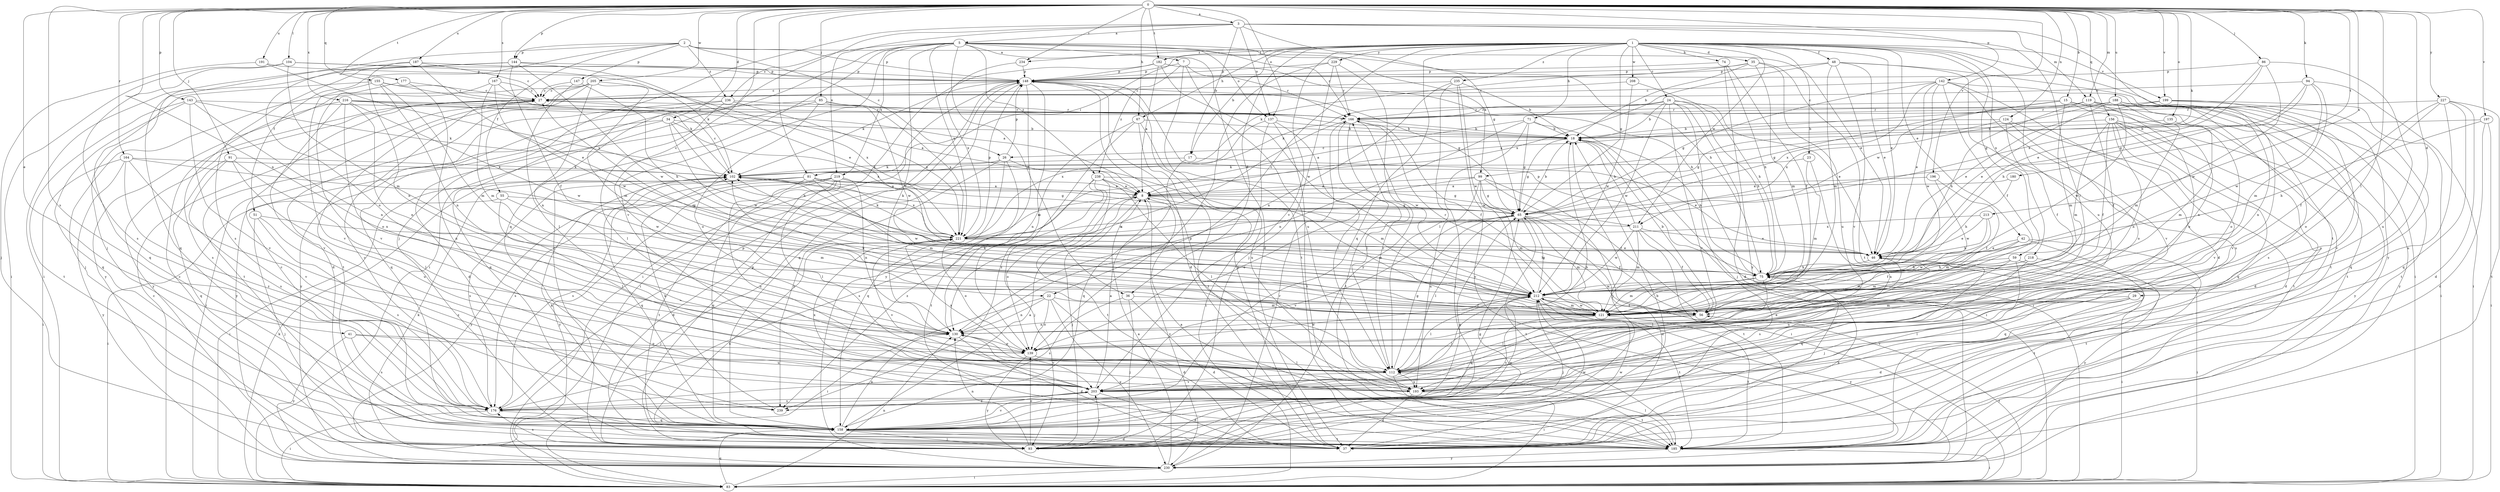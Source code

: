 strict digraph  {
0;
1;
2;
3;
5;
7;
8;
15;
17;
18;
22;
23;
24;
26;
27;
29;
34;
35;
36;
37;
41;
42;
46;
48;
51;
55;
56;
59;
65;
67;
71;
74;
75;
81;
83;
85;
86;
91;
93;
94;
99;
102;
104;
112;
119;
121;
124;
130;
135;
137;
139;
142;
143;
144;
147;
148;
155;
156;
158;
164;
166;
167;
176;
177;
180;
182;
185;
187;
188;
191;
193;
196;
197;
199;
203;
205;
208;
211;
212;
213;
216;
218;
219;
221;
227;
229;
230;
234;
235;
236;
238;
239;
0 -> 3  [label=a];
0 -> 15  [label=b];
0 -> 22  [label=c];
0 -> 29  [label=d];
0 -> 34  [label=d];
0 -> 41  [label=e];
0 -> 67  [label=h];
0 -> 81  [label=i];
0 -> 85  [label=j];
0 -> 86  [label=j];
0 -> 91  [label=j];
0 -> 94  [label=k];
0 -> 99  [label=k];
0 -> 104  [label=l];
0 -> 112  [label=l];
0 -> 119  [label=m];
0 -> 124  [label=n];
0 -> 130  [label=n];
0 -> 135  [label=o];
0 -> 137  [label=o];
0 -> 142  [label=p];
0 -> 143  [label=p];
0 -> 144  [label=p];
0 -> 155  [label=q];
0 -> 156  [label=q];
0 -> 164  [label=r];
0 -> 167  [label=s];
0 -> 176  [label=s];
0 -> 177  [label=t];
0 -> 180  [label=t];
0 -> 182  [label=t];
0 -> 187  [label=u];
0 -> 188  [label=u];
0 -> 191  [label=u];
0 -> 196  [label=v];
0 -> 197  [label=v];
0 -> 199  [label=v];
0 -> 205  [label=w];
0 -> 213  [label=x];
0 -> 216  [label=x];
0 -> 227  [label=y];
0 -> 234  [label=z];
1 -> 17  [label=b];
1 -> 22  [label=c];
1 -> 23  [label=c];
1 -> 24  [label=c];
1 -> 35  [label=d];
1 -> 36  [label=d];
1 -> 42  [label=e];
1 -> 46  [label=e];
1 -> 48  [label=f];
1 -> 59  [label=g];
1 -> 65  [label=g];
1 -> 67  [label=h];
1 -> 71  [label=h];
1 -> 74  [label=h];
1 -> 81  [label=i];
1 -> 158  [label=q];
1 -> 182  [label=t];
1 -> 193  [label=u];
1 -> 199  [label=v];
1 -> 203  [label=v];
1 -> 208  [label=w];
1 -> 211  [label=w];
1 -> 218  [label=x];
1 -> 229  [label=y];
1 -> 230  [label=y];
1 -> 234  [label=z];
1 -> 235  [label=z];
2 -> 26  [label=c];
2 -> 51  [label=f];
2 -> 55  [label=f];
2 -> 93  [label=j];
2 -> 99  [label=k];
2 -> 144  [label=p];
2 -> 147  [label=p];
2 -> 148  [label=p];
2 -> 236  [label=z];
3 -> 5  [label=a];
3 -> 17  [label=b];
3 -> 65  [label=g];
3 -> 93  [label=j];
3 -> 112  [label=l];
3 -> 119  [label=m];
3 -> 137  [label=o];
3 -> 158  [label=q];
3 -> 185  [label=t];
3 -> 219  [label=x];
5 -> 7  [label=a];
5 -> 36  [label=d];
5 -> 37  [label=d];
5 -> 46  [label=e];
5 -> 75  [label=h];
5 -> 83  [label=i];
5 -> 93  [label=j];
5 -> 130  [label=n];
5 -> 137  [label=o];
5 -> 166  [label=r];
5 -> 203  [label=v];
5 -> 219  [label=x];
5 -> 221  [label=x];
5 -> 236  [label=z];
5 -> 238  [label=z];
7 -> 148  [label=p];
7 -> 166  [label=r];
7 -> 185  [label=t];
7 -> 193  [label=u];
7 -> 238  [label=z];
8 -> 65  [label=g];
8 -> 93  [label=j];
8 -> 121  [label=m];
8 -> 139  [label=o];
8 -> 211  [label=w];
8 -> 221  [label=x];
8 -> 230  [label=y];
15 -> 65  [label=g];
15 -> 121  [label=m];
15 -> 130  [label=n];
15 -> 139  [label=o];
15 -> 166  [label=r];
15 -> 176  [label=s];
15 -> 211  [label=w];
17 -> 46  [label=e];
17 -> 102  [label=k];
17 -> 158  [label=q];
18 -> 26  [label=c];
18 -> 65  [label=g];
18 -> 83  [label=i];
18 -> 93  [label=j];
22 -> 37  [label=d];
22 -> 83  [label=i];
22 -> 121  [label=m];
22 -> 130  [label=n];
22 -> 139  [label=o];
22 -> 230  [label=y];
23 -> 102  [label=k];
23 -> 121  [label=m];
23 -> 193  [label=u];
24 -> 18  [label=b];
24 -> 37  [label=d];
24 -> 46  [label=e];
24 -> 75  [label=h];
24 -> 93  [label=j];
24 -> 102  [label=k];
24 -> 166  [label=r];
24 -> 203  [label=v];
24 -> 212  [label=w];
26 -> 102  [label=k];
26 -> 121  [label=m];
26 -> 148  [label=p];
26 -> 158  [label=q];
26 -> 185  [label=t];
26 -> 239  [label=z];
27 -> 166  [label=r];
27 -> 185  [label=t];
27 -> 230  [label=y];
29 -> 37  [label=d];
29 -> 112  [label=l];
29 -> 121  [label=m];
29 -> 203  [label=v];
34 -> 18  [label=b];
34 -> 75  [label=h];
34 -> 83  [label=i];
34 -> 212  [label=w];
34 -> 221  [label=x];
34 -> 230  [label=y];
35 -> 18  [label=b];
35 -> 102  [label=k];
35 -> 121  [label=m];
35 -> 148  [label=p];
35 -> 185  [label=t];
35 -> 193  [label=u];
36 -> 37  [label=d];
36 -> 56  [label=f];
36 -> 93  [label=j];
36 -> 176  [label=s];
37 -> 75  [label=h];
37 -> 148  [label=p];
37 -> 212  [label=w];
41 -> 139  [label=o];
41 -> 176  [label=s];
41 -> 193  [label=u];
41 -> 230  [label=y];
42 -> 46  [label=e];
42 -> 56  [label=f];
42 -> 158  [label=q];
42 -> 185  [label=t];
42 -> 212  [label=w];
46 -> 75  [label=h];
46 -> 158  [label=q];
46 -> 230  [label=y];
48 -> 37  [label=d];
48 -> 46  [label=e];
48 -> 83  [label=i];
48 -> 121  [label=m];
48 -> 148  [label=p];
48 -> 203  [label=v];
48 -> 221  [label=x];
51 -> 93  [label=j];
51 -> 176  [label=s];
51 -> 221  [label=x];
51 -> 239  [label=z];
55 -> 65  [label=g];
55 -> 83  [label=i];
55 -> 112  [label=l];
55 -> 121  [label=m];
56 -> 18  [label=b];
56 -> 27  [label=c];
56 -> 102  [label=k];
56 -> 112  [label=l];
56 -> 130  [label=n];
59 -> 75  [label=h];
59 -> 83  [label=i];
59 -> 93  [label=j];
59 -> 121  [label=m];
59 -> 193  [label=u];
65 -> 18  [label=b];
65 -> 37  [label=d];
65 -> 56  [label=f];
65 -> 112  [label=l];
65 -> 121  [label=m];
65 -> 185  [label=t];
65 -> 203  [label=v];
65 -> 221  [label=x];
67 -> 18  [label=b];
67 -> 130  [label=n];
67 -> 185  [label=t];
67 -> 193  [label=u];
67 -> 239  [label=z];
71 -> 8  [label=a];
71 -> 18  [label=b];
71 -> 65  [label=g];
71 -> 83  [label=i];
71 -> 93  [label=j];
71 -> 130  [label=n];
74 -> 56  [label=f];
74 -> 75  [label=h];
74 -> 148  [label=p];
74 -> 230  [label=y];
75 -> 18  [label=b];
75 -> 83  [label=i];
75 -> 112  [label=l];
75 -> 121  [label=m];
75 -> 148  [label=p];
75 -> 212  [label=w];
81 -> 8  [label=a];
81 -> 65  [label=g];
81 -> 121  [label=m];
81 -> 158  [label=q];
81 -> 176  [label=s];
81 -> 193  [label=u];
81 -> 221  [label=x];
81 -> 230  [label=y];
83 -> 27  [label=c];
83 -> 56  [label=f];
83 -> 102  [label=k];
83 -> 130  [label=n];
83 -> 158  [label=q];
85 -> 37  [label=d];
85 -> 139  [label=o];
85 -> 158  [label=q];
85 -> 166  [label=r];
85 -> 212  [label=w];
85 -> 221  [label=x];
86 -> 46  [label=e];
86 -> 148  [label=p];
86 -> 193  [label=u];
86 -> 212  [label=w];
86 -> 221  [label=x];
91 -> 102  [label=k];
91 -> 112  [label=l];
91 -> 158  [label=q];
91 -> 176  [label=s];
91 -> 193  [label=u];
93 -> 18  [label=b];
93 -> 27  [label=c];
93 -> 65  [label=g];
93 -> 102  [label=k];
93 -> 130  [label=n];
93 -> 139  [label=o];
93 -> 148  [label=p];
93 -> 176  [label=s];
93 -> 203  [label=v];
93 -> 212  [label=w];
94 -> 27  [label=c];
94 -> 65  [label=g];
94 -> 75  [label=h];
94 -> 83  [label=i];
94 -> 121  [label=m];
94 -> 212  [label=w];
99 -> 8  [label=a];
99 -> 56  [label=f];
99 -> 65  [label=g];
99 -> 83  [label=i];
99 -> 121  [label=m];
99 -> 139  [label=o];
99 -> 193  [label=u];
102 -> 8  [label=a];
102 -> 27  [label=c];
102 -> 83  [label=i];
102 -> 176  [label=s];
102 -> 212  [label=w];
104 -> 83  [label=i];
104 -> 102  [label=k];
104 -> 121  [label=m];
104 -> 148  [label=p];
104 -> 176  [label=s];
112 -> 46  [label=e];
112 -> 65  [label=g];
112 -> 83  [label=i];
112 -> 166  [label=r];
112 -> 193  [label=u];
112 -> 203  [label=v];
112 -> 221  [label=x];
119 -> 8  [label=a];
119 -> 56  [label=f];
119 -> 75  [label=h];
119 -> 139  [label=o];
119 -> 166  [label=r];
119 -> 185  [label=t];
119 -> 203  [label=v];
119 -> 230  [label=y];
121 -> 102  [label=k];
121 -> 112  [label=l];
121 -> 166  [label=r];
121 -> 176  [label=s];
121 -> 185  [label=t];
121 -> 212  [label=w];
124 -> 18  [label=b];
124 -> 37  [label=d];
124 -> 56  [label=f];
124 -> 65  [label=g];
124 -> 139  [label=o];
130 -> 37  [label=d];
130 -> 139  [label=o];
130 -> 203  [label=v];
135 -> 18  [label=b];
135 -> 121  [label=m];
137 -> 18  [label=b];
137 -> 83  [label=i];
137 -> 112  [label=l];
137 -> 185  [label=t];
137 -> 221  [label=x];
139 -> 112  [label=l];
139 -> 212  [label=w];
139 -> 230  [label=y];
142 -> 27  [label=c];
142 -> 46  [label=e];
142 -> 56  [label=f];
142 -> 65  [label=g];
142 -> 176  [label=s];
142 -> 185  [label=t];
142 -> 203  [label=v];
142 -> 212  [label=w];
142 -> 221  [label=x];
143 -> 102  [label=k];
143 -> 130  [label=n];
143 -> 158  [label=q];
143 -> 166  [label=r];
143 -> 185  [label=t];
143 -> 203  [label=v];
144 -> 46  [label=e];
144 -> 56  [label=f];
144 -> 83  [label=i];
144 -> 148  [label=p];
144 -> 158  [label=q];
144 -> 176  [label=s];
144 -> 212  [label=w];
147 -> 27  [label=c];
147 -> 75  [label=h];
147 -> 112  [label=l];
148 -> 27  [label=c];
148 -> 37  [label=d];
148 -> 65  [label=g];
148 -> 83  [label=i];
148 -> 102  [label=k];
148 -> 139  [label=o];
148 -> 158  [label=q];
148 -> 230  [label=y];
155 -> 8  [label=a];
155 -> 27  [label=c];
155 -> 121  [label=m];
155 -> 130  [label=n];
155 -> 158  [label=q];
155 -> 203  [label=v];
156 -> 18  [label=b];
156 -> 37  [label=d];
156 -> 56  [label=f];
156 -> 121  [label=m];
156 -> 130  [label=n];
156 -> 158  [label=q];
156 -> 185  [label=t];
156 -> 203  [label=v];
156 -> 230  [label=y];
158 -> 8  [label=a];
158 -> 27  [label=c];
158 -> 37  [label=d];
158 -> 65  [label=g];
158 -> 93  [label=j];
158 -> 102  [label=k];
158 -> 130  [label=n];
158 -> 185  [label=t];
158 -> 203  [label=v];
158 -> 212  [label=w];
164 -> 83  [label=i];
164 -> 102  [label=k];
164 -> 203  [label=v];
164 -> 212  [label=w];
164 -> 230  [label=y];
164 -> 239  [label=z];
166 -> 18  [label=b];
166 -> 56  [label=f];
166 -> 112  [label=l];
166 -> 130  [label=n];
166 -> 185  [label=t];
166 -> 212  [label=w];
167 -> 27  [label=c];
167 -> 93  [label=j];
167 -> 102  [label=k];
167 -> 121  [label=m];
167 -> 212  [label=w];
176 -> 27  [label=c];
176 -> 83  [label=i];
176 -> 148  [label=p];
176 -> 158  [label=q];
177 -> 27  [label=c];
177 -> 193  [label=u];
177 -> 203  [label=v];
180 -> 8  [label=a];
180 -> 75  [label=h];
182 -> 8  [label=a];
182 -> 75  [label=h];
182 -> 83  [label=i];
182 -> 148  [label=p];
182 -> 212  [label=w];
185 -> 8  [label=a];
185 -> 83  [label=i];
185 -> 112  [label=l];
185 -> 221  [label=x];
185 -> 230  [label=y];
187 -> 27  [label=c];
187 -> 46  [label=e];
187 -> 130  [label=n];
187 -> 139  [label=o];
187 -> 148  [label=p];
188 -> 46  [label=e];
188 -> 121  [label=m];
188 -> 130  [label=n];
188 -> 166  [label=r];
188 -> 185  [label=t];
188 -> 203  [label=v];
188 -> 212  [label=w];
188 -> 221  [label=x];
191 -> 93  [label=j];
191 -> 148  [label=p];
191 -> 221  [label=x];
193 -> 37  [label=d];
193 -> 130  [label=n];
193 -> 148  [label=p];
193 -> 185  [label=t];
196 -> 8  [label=a];
196 -> 56  [label=f];
196 -> 212  [label=w];
197 -> 18  [label=b];
197 -> 37  [label=d];
197 -> 75  [label=h];
197 -> 83  [label=i];
199 -> 46  [label=e];
199 -> 83  [label=i];
199 -> 158  [label=q];
199 -> 166  [label=r];
199 -> 193  [label=u];
203 -> 8  [label=a];
203 -> 18  [label=b];
203 -> 37  [label=d];
203 -> 176  [label=s];
203 -> 221  [label=x];
203 -> 239  [label=z];
205 -> 27  [label=c];
205 -> 37  [label=d];
205 -> 121  [label=m];
205 -> 130  [label=n];
205 -> 185  [label=t];
205 -> 221  [label=x];
205 -> 230  [label=y];
208 -> 27  [label=c];
208 -> 75  [label=h];
208 -> 212  [label=w];
211 -> 18  [label=b];
211 -> 46  [label=e];
211 -> 56  [label=f];
211 -> 102  [label=k];
211 -> 121  [label=m];
211 -> 185  [label=t];
211 -> 212  [label=w];
212 -> 56  [label=f];
212 -> 65  [label=g];
212 -> 93  [label=j];
212 -> 112  [label=l];
212 -> 121  [label=m];
212 -> 158  [label=q];
212 -> 185  [label=t];
212 -> 230  [label=y];
213 -> 46  [label=e];
213 -> 75  [label=h];
213 -> 121  [label=m];
213 -> 221  [label=x];
216 -> 8  [label=a];
216 -> 18  [label=b];
216 -> 130  [label=n];
216 -> 139  [label=o];
216 -> 166  [label=r];
216 -> 176  [label=s];
216 -> 203  [label=v];
216 -> 212  [label=w];
218 -> 75  [label=h];
218 -> 121  [label=m];
218 -> 176  [label=s];
218 -> 185  [label=t];
219 -> 8  [label=a];
219 -> 37  [label=d];
219 -> 65  [label=g];
219 -> 112  [label=l];
219 -> 130  [label=n];
219 -> 158  [label=q];
219 -> 176  [label=s];
219 -> 185  [label=t];
219 -> 230  [label=y];
221 -> 46  [label=e];
221 -> 75  [label=h];
221 -> 93  [label=j];
221 -> 102  [label=k];
221 -> 139  [label=o];
221 -> 148  [label=p];
221 -> 203  [label=v];
227 -> 37  [label=d];
227 -> 56  [label=f];
227 -> 139  [label=o];
227 -> 158  [label=q];
227 -> 166  [label=r];
227 -> 185  [label=t];
227 -> 193  [label=u];
229 -> 93  [label=j];
229 -> 139  [label=o];
229 -> 148  [label=p];
229 -> 166  [label=r];
229 -> 230  [label=y];
230 -> 8  [label=a];
230 -> 83  [label=i];
230 -> 166  [label=r];
234 -> 148  [label=p];
234 -> 221  [label=x];
235 -> 18  [label=b];
235 -> 27  [label=c];
235 -> 112  [label=l];
235 -> 130  [label=n];
235 -> 212  [label=w];
235 -> 230  [label=y];
236 -> 112  [label=l];
236 -> 158  [label=q];
236 -> 166  [label=r];
236 -> 221  [label=x];
236 -> 230  [label=y];
238 -> 8  [label=a];
238 -> 65  [label=g];
238 -> 93  [label=j];
238 -> 112  [label=l];
238 -> 176  [label=s];
238 -> 185  [label=t];
238 -> 239  [label=z];
239 -> 102  [label=k];
}
